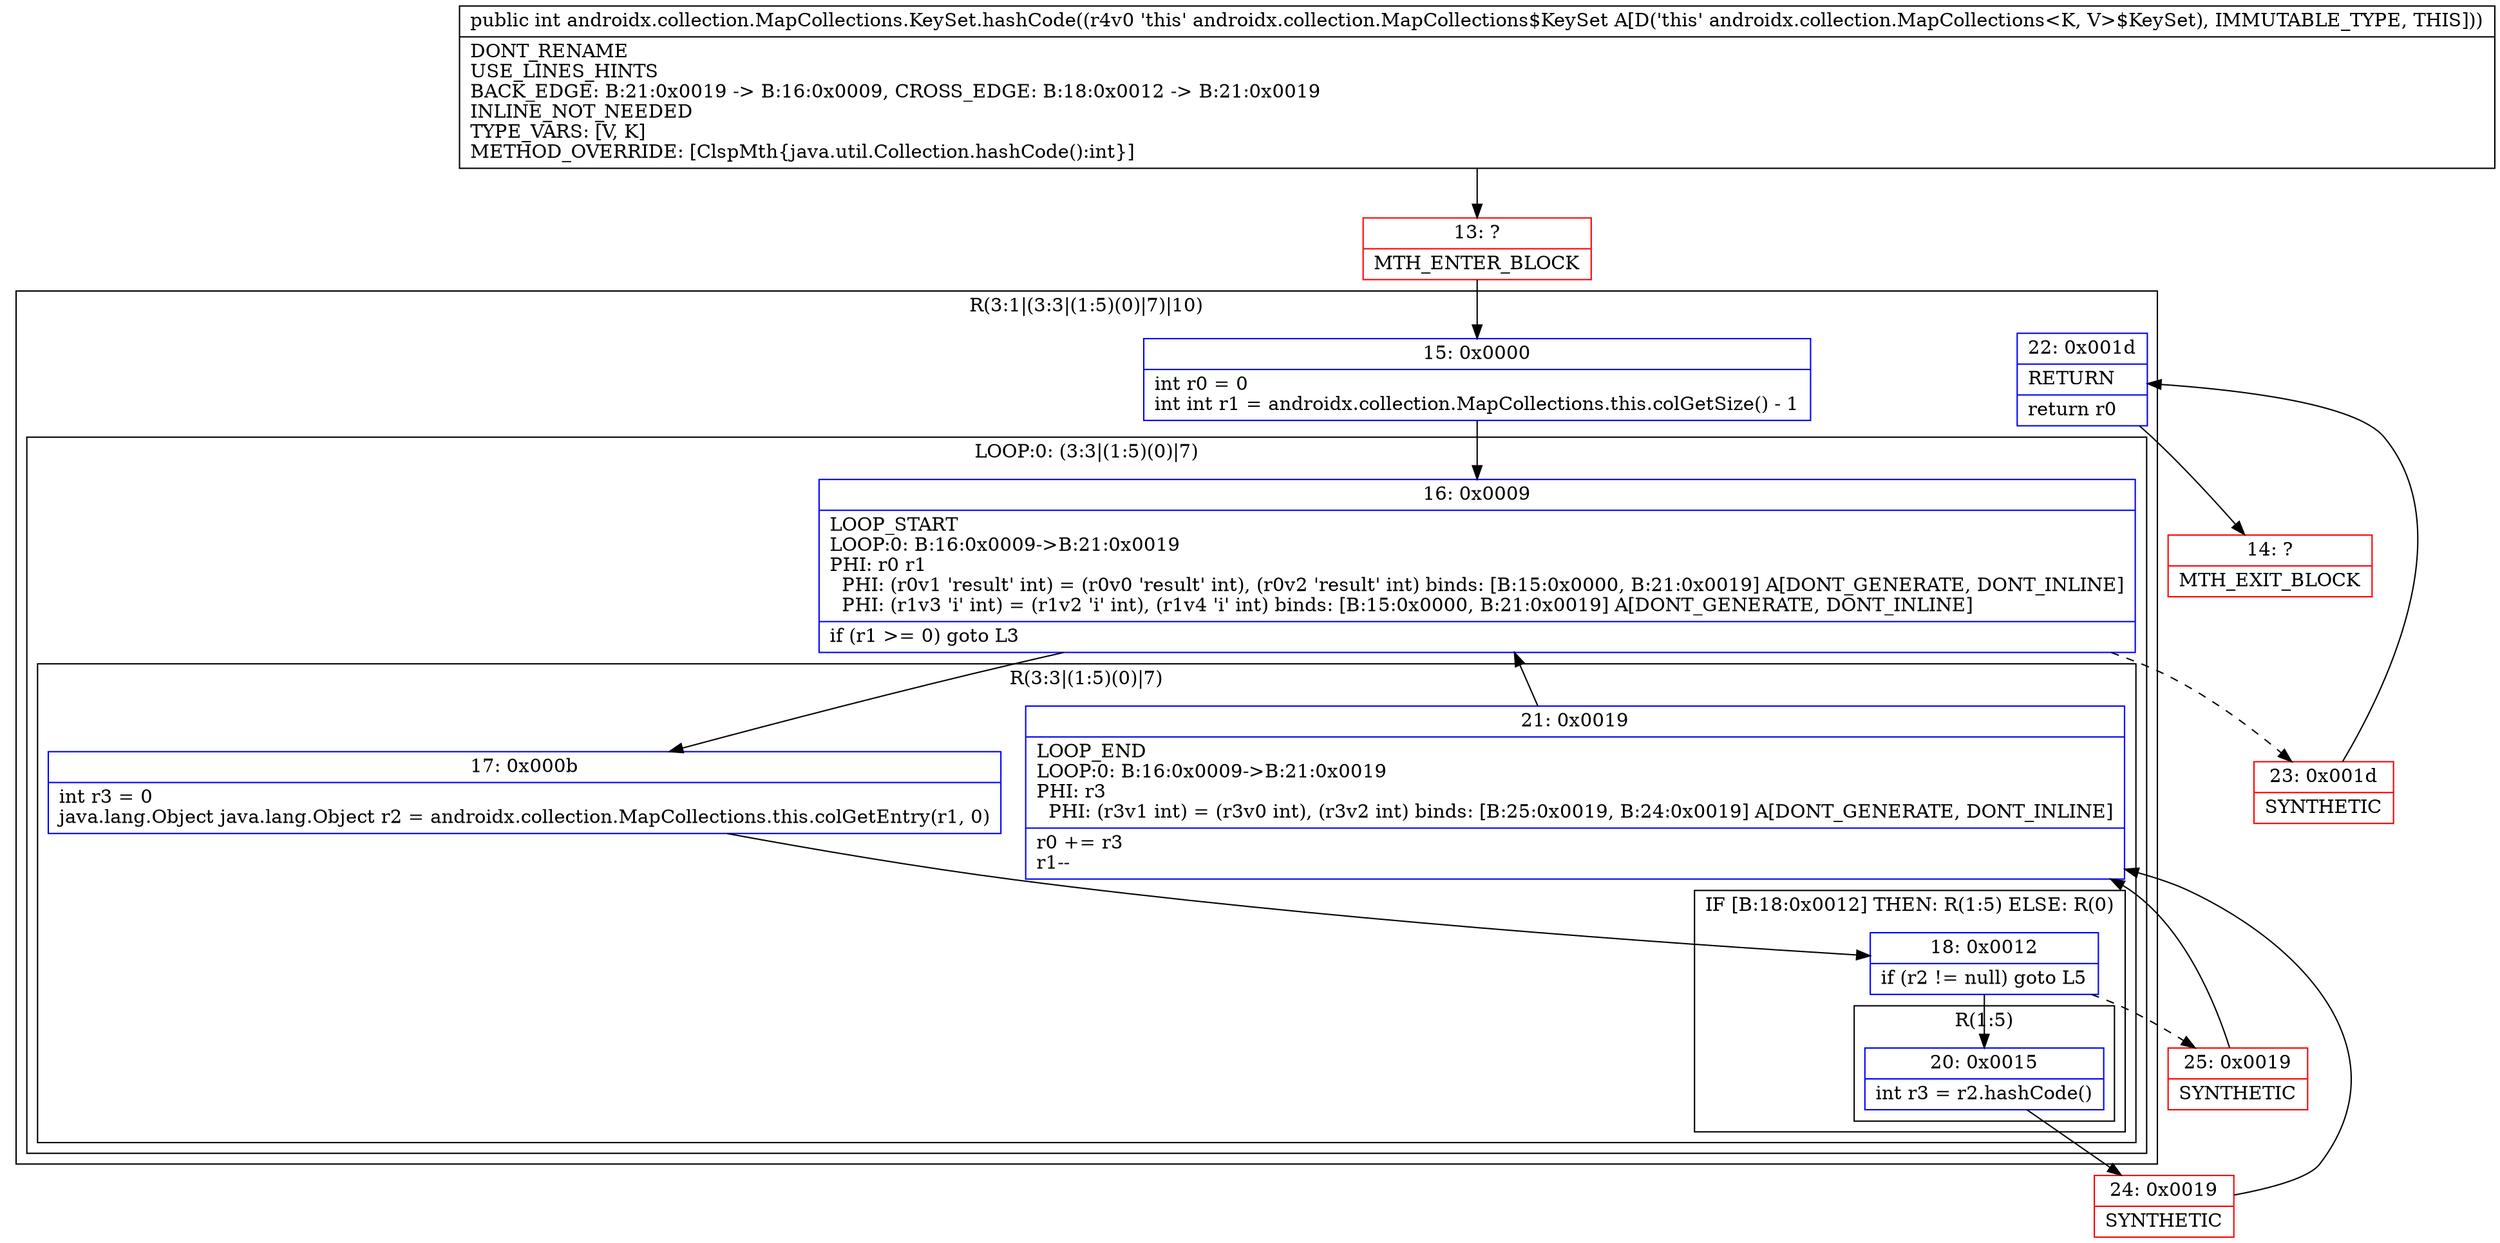digraph "CFG forandroidx.collection.MapCollections.KeySet.hashCode()I" {
subgraph cluster_Region_389361046 {
label = "R(3:1|(3:3|(1:5)(0)|7)|10)";
node [shape=record,color=blue];
Node_15 [shape=record,label="{15\:\ 0x0000|int r0 = 0\lint int r1 = androidx.collection.MapCollections.this.colGetSize() \- 1\l}"];
subgraph cluster_LoopRegion_1217671875 {
label = "LOOP:0: (3:3|(1:5)(0)|7)";
node [shape=record,color=blue];
Node_16 [shape=record,label="{16\:\ 0x0009|LOOP_START\lLOOP:0: B:16:0x0009\-\>B:21:0x0019\lPHI: r0 r1 \l  PHI: (r0v1 'result' int) = (r0v0 'result' int), (r0v2 'result' int) binds: [B:15:0x0000, B:21:0x0019] A[DONT_GENERATE, DONT_INLINE]\l  PHI: (r1v3 'i' int) = (r1v2 'i' int), (r1v4 'i' int) binds: [B:15:0x0000, B:21:0x0019] A[DONT_GENERATE, DONT_INLINE]\l|if (r1 \>= 0) goto L3\l}"];
subgraph cluster_Region_1539856928 {
label = "R(3:3|(1:5)(0)|7)";
node [shape=record,color=blue];
Node_17 [shape=record,label="{17\:\ 0x000b|int r3 = 0\ljava.lang.Object java.lang.Object r2 = androidx.collection.MapCollections.this.colGetEntry(r1, 0)\l}"];
subgraph cluster_IfRegion_89433290 {
label = "IF [B:18:0x0012] THEN: R(1:5) ELSE: R(0)";
node [shape=record,color=blue];
Node_18 [shape=record,label="{18\:\ 0x0012|if (r2 != null) goto L5\l}"];
subgraph cluster_Region_1001613239 {
label = "R(1:5)";
node [shape=record,color=blue];
Node_20 [shape=record,label="{20\:\ 0x0015|int r3 = r2.hashCode()\l}"];
}
subgraph cluster_Region_958989278 {
label = "R(0)";
node [shape=record,color=blue];
}
}
Node_21 [shape=record,label="{21\:\ 0x0019|LOOP_END\lLOOP:0: B:16:0x0009\-\>B:21:0x0019\lPHI: r3 \l  PHI: (r3v1 int) = (r3v0 int), (r3v2 int) binds: [B:25:0x0019, B:24:0x0019] A[DONT_GENERATE, DONT_INLINE]\l|r0 += r3\lr1\-\-\l}"];
}
}
Node_22 [shape=record,label="{22\:\ 0x001d|RETURN\l|return r0\l}"];
}
Node_13 [shape=record,color=red,label="{13\:\ ?|MTH_ENTER_BLOCK\l}"];
Node_24 [shape=record,color=red,label="{24\:\ 0x0019|SYNTHETIC\l}"];
Node_25 [shape=record,color=red,label="{25\:\ 0x0019|SYNTHETIC\l}"];
Node_23 [shape=record,color=red,label="{23\:\ 0x001d|SYNTHETIC\l}"];
Node_14 [shape=record,color=red,label="{14\:\ ?|MTH_EXIT_BLOCK\l}"];
MethodNode[shape=record,label="{public int androidx.collection.MapCollections.KeySet.hashCode((r4v0 'this' androidx.collection.MapCollections$KeySet A[D('this' androidx.collection.MapCollections\<K, V\>$KeySet), IMMUTABLE_TYPE, THIS]))  | DONT_RENAME\lUSE_LINES_HINTS\lBACK_EDGE: B:21:0x0019 \-\> B:16:0x0009, CROSS_EDGE: B:18:0x0012 \-\> B:21:0x0019\lINLINE_NOT_NEEDED\lTYPE_VARS: [V, K]\lMETHOD_OVERRIDE: [ClspMth\{java.util.Collection.hashCode():int\}]\l}"];
MethodNode -> Node_13;Node_15 -> Node_16;
Node_16 -> Node_17;
Node_16 -> Node_23[style=dashed];
Node_17 -> Node_18;
Node_18 -> Node_20;
Node_18 -> Node_25[style=dashed];
Node_20 -> Node_24;
Node_21 -> Node_16;
Node_22 -> Node_14;
Node_13 -> Node_15;
Node_24 -> Node_21;
Node_25 -> Node_21;
Node_23 -> Node_22;
}

